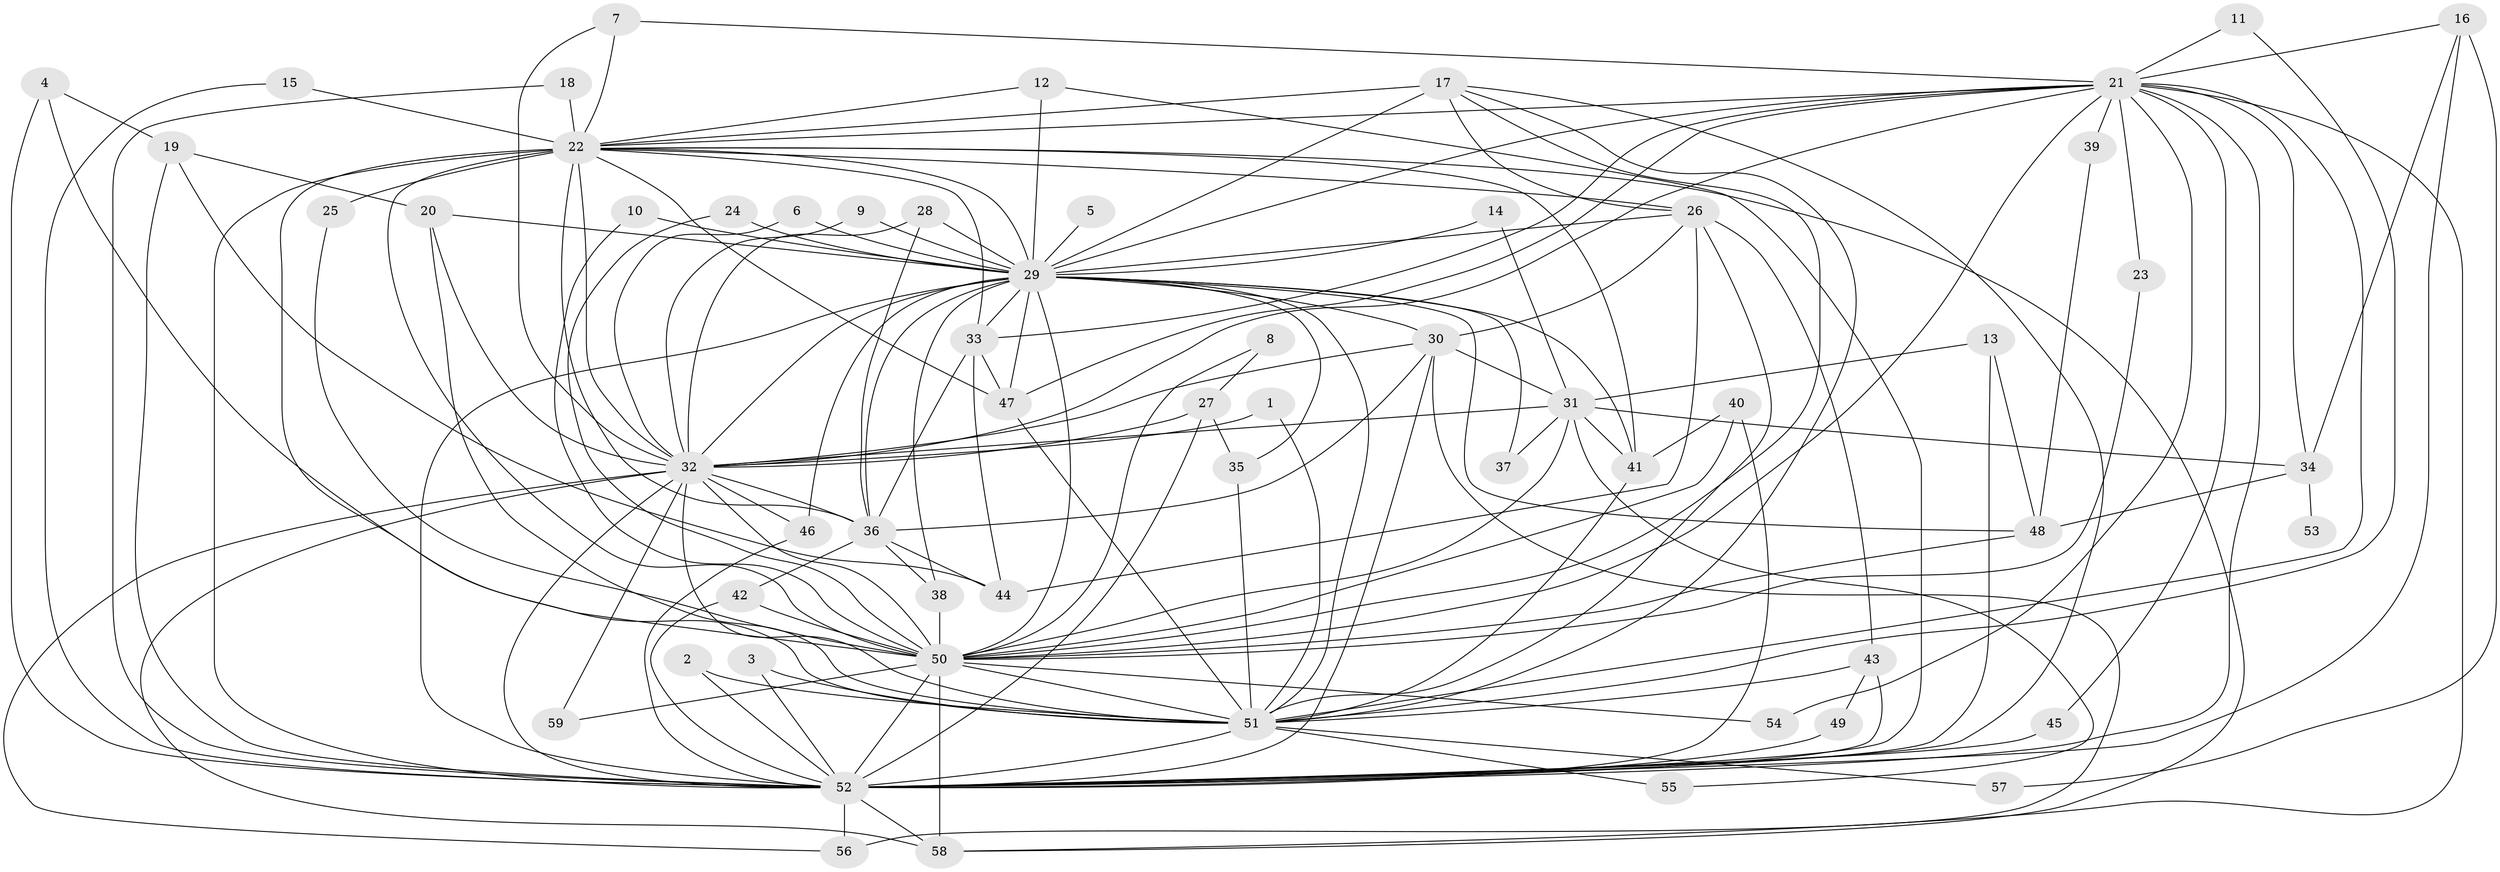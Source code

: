 // original degree distribution, {24: 0.01694915254237288, 26: 0.01694915254237288, 16: 0.00847457627118644, 25: 0.00847457627118644, 18: 0.00847457627118644, 20: 0.00847457627118644, 23: 0.00847457627118644, 17: 0.00847457627118644, 6: 0.00847457627118644, 3: 0.211864406779661, 2: 0.5084745762711864, 5: 0.05084745762711865, 12: 0.00847457627118644, 4: 0.1271186440677966}
// Generated by graph-tools (version 1.1) at 2025/49/03/09/25 03:49:33]
// undirected, 59 vertices, 160 edges
graph export_dot {
graph [start="1"]
  node [color=gray90,style=filled];
  1;
  2;
  3;
  4;
  5;
  6;
  7;
  8;
  9;
  10;
  11;
  12;
  13;
  14;
  15;
  16;
  17;
  18;
  19;
  20;
  21;
  22;
  23;
  24;
  25;
  26;
  27;
  28;
  29;
  30;
  31;
  32;
  33;
  34;
  35;
  36;
  37;
  38;
  39;
  40;
  41;
  42;
  43;
  44;
  45;
  46;
  47;
  48;
  49;
  50;
  51;
  52;
  53;
  54;
  55;
  56;
  57;
  58;
  59;
  1 -- 32 [weight=1.0];
  1 -- 51 [weight=1.0];
  2 -- 51 [weight=1.0];
  2 -- 52 [weight=1.0];
  3 -- 51 [weight=1.0];
  3 -- 52 [weight=1.0];
  4 -- 19 [weight=1.0];
  4 -- 50 [weight=1.0];
  4 -- 52 [weight=1.0];
  5 -- 29 [weight=2.0];
  6 -- 29 [weight=1.0];
  6 -- 32 [weight=1.0];
  7 -- 21 [weight=1.0];
  7 -- 22 [weight=1.0];
  7 -- 32 [weight=1.0];
  8 -- 27 [weight=1.0];
  8 -- 50 [weight=1.0];
  9 -- 29 [weight=1.0];
  9 -- 32 [weight=1.0];
  10 -- 29 [weight=1.0];
  10 -- 50 [weight=1.0];
  11 -- 21 [weight=1.0];
  11 -- 51 [weight=1.0];
  12 -- 22 [weight=1.0];
  12 -- 29 [weight=1.0];
  12 -- 52 [weight=1.0];
  13 -- 31 [weight=1.0];
  13 -- 48 [weight=1.0];
  13 -- 52 [weight=1.0];
  14 -- 29 [weight=2.0];
  14 -- 31 [weight=1.0];
  15 -- 22 [weight=1.0];
  15 -- 52 [weight=1.0];
  16 -- 21 [weight=1.0];
  16 -- 34 [weight=1.0];
  16 -- 52 [weight=2.0];
  16 -- 57 [weight=1.0];
  17 -- 22 [weight=1.0];
  17 -- 26 [weight=1.0];
  17 -- 29 [weight=2.0];
  17 -- 50 [weight=1.0];
  17 -- 51 [weight=1.0];
  17 -- 52 [weight=1.0];
  18 -- 22 [weight=1.0];
  18 -- 52 [weight=1.0];
  19 -- 20 [weight=1.0];
  19 -- 44 [weight=1.0];
  19 -- 52 [weight=1.0];
  20 -- 29 [weight=1.0];
  20 -- 32 [weight=1.0];
  20 -- 51 [weight=1.0];
  21 -- 22 [weight=1.0];
  21 -- 23 [weight=1.0];
  21 -- 29 [weight=2.0];
  21 -- 32 [weight=1.0];
  21 -- 33 [weight=1.0];
  21 -- 34 [weight=1.0];
  21 -- 39 [weight=2.0];
  21 -- 45 [weight=1.0];
  21 -- 47 [weight=2.0];
  21 -- 50 [weight=1.0];
  21 -- 51 [weight=1.0];
  21 -- 52 [weight=3.0];
  21 -- 54 [weight=1.0];
  21 -- 58 [weight=1.0];
  22 -- 25 [weight=2.0];
  22 -- 26 [weight=1.0];
  22 -- 29 [weight=2.0];
  22 -- 32 [weight=1.0];
  22 -- 33 [weight=1.0];
  22 -- 36 [weight=1.0];
  22 -- 41 [weight=1.0];
  22 -- 47 [weight=1.0];
  22 -- 50 [weight=1.0];
  22 -- 51 [weight=2.0];
  22 -- 52 [weight=4.0];
  22 -- 58 [weight=1.0];
  23 -- 50 [weight=1.0];
  24 -- 29 [weight=1.0];
  24 -- 50 [weight=1.0];
  25 -- 50 [weight=1.0];
  26 -- 29 [weight=1.0];
  26 -- 30 [weight=1.0];
  26 -- 43 [weight=1.0];
  26 -- 44 [weight=1.0];
  26 -- 51 [weight=1.0];
  27 -- 32 [weight=1.0];
  27 -- 35 [weight=1.0];
  27 -- 52 [weight=1.0];
  28 -- 29 [weight=1.0];
  28 -- 32 [weight=1.0];
  28 -- 36 [weight=1.0];
  29 -- 30 [weight=2.0];
  29 -- 32 [weight=2.0];
  29 -- 33 [weight=1.0];
  29 -- 35 [weight=1.0];
  29 -- 36 [weight=1.0];
  29 -- 37 [weight=1.0];
  29 -- 38 [weight=1.0];
  29 -- 41 [weight=2.0];
  29 -- 46 [weight=1.0];
  29 -- 47 [weight=1.0];
  29 -- 48 [weight=1.0];
  29 -- 50 [weight=2.0];
  29 -- 51 [weight=2.0];
  29 -- 52 [weight=6.0];
  30 -- 31 [weight=1.0];
  30 -- 32 [weight=2.0];
  30 -- 36 [weight=1.0];
  30 -- 52 [weight=1.0];
  30 -- 56 [weight=1.0];
  31 -- 32 [weight=2.0];
  31 -- 34 [weight=1.0];
  31 -- 37 [weight=1.0];
  31 -- 41 [weight=1.0];
  31 -- 50 [weight=1.0];
  31 -- 55 [weight=1.0];
  32 -- 36 [weight=1.0];
  32 -- 46 [weight=1.0];
  32 -- 50 [weight=1.0];
  32 -- 51 [weight=1.0];
  32 -- 52 [weight=4.0];
  32 -- 56 [weight=1.0];
  32 -- 58 [weight=1.0];
  32 -- 59 [weight=1.0];
  33 -- 36 [weight=1.0];
  33 -- 44 [weight=1.0];
  33 -- 47 [weight=1.0];
  34 -- 48 [weight=1.0];
  34 -- 53 [weight=1.0];
  35 -- 51 [weight=1.0];
  36 -- 38 [weight=1.0];
  36 -- 42 [weight=1.0];
  36 -- 44 [weight=1.0];
  38 -- 50 [weight=1.0];
  39 -- 48 [weight=1.0];
  40 -- 41 [weight=1.0];
  40 -- 50 [weight=1.0];
  40 -- 52 [weight=1.0];
  41 -- 51 [weight=1.0];
  42 -- 50 [weight=1.0];
  42 -- 52 [weight=1.0];
  43 -- 49 [weight=1.0];
  43 -- 51 [weight=1.0];
  43 -- 52 [weight=1.0];
  45 -- 52 [weight=2.0];
  46 -- 52 [weight=1.0];
  47 -- 51 [weight=1.0];
  48 -- 50 [weight=1.0];
  49 -- 52 [weight=1.0];
  50 -- 51 [weight=1.0];
  50 -- 52 [weight=3.0];
  50 -- 54 [weight=1.0];
  50 -- 58 [weight=1.0];
  50 -- 59 [weight=1.0];
  51 -- 52 [weight=3.0];
  51 -- 55 [weight=1.0];
  51 -- 57 [weight=1.0];
  52 -- 56 [weight=1.0];
  52 -- 58 [weight=1.0];
}
